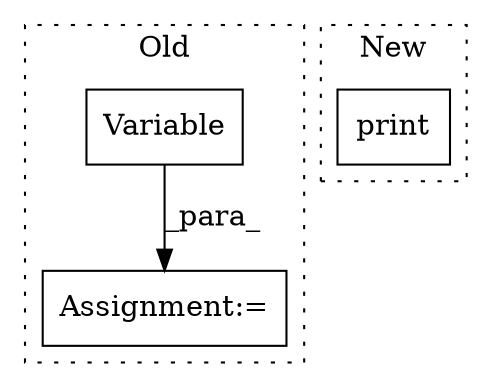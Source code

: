 digraph G {
subgraph cluster0 {
1 [label="Variable" a="32" s="3570,3601" l="9,1" shape="box"];
3 [label="Assignment:=" a="7" s="3569" l="1" shape="box"];
label = "Old";
style="dotted";
}
subgraph cluster1 {
2 [label="print" a="32" s="1777,1825" l="6,1" shape="box"];
label = "New";
style="dotted";
}
1 -> 3 [label="_para_"];
}